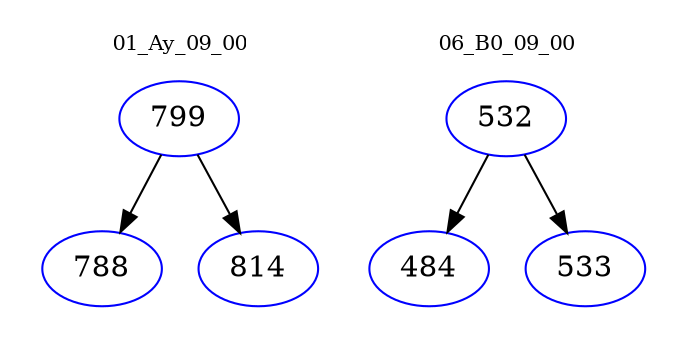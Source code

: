 digraph{
subgraph cluster_0 {
color = white
label = "01_Ay_09_00";
fontsize=10;
T0_799 [label="799", color="blue"]
T0_799 -> T0_788 [color="black"]
T0_788 [label="788", color="blue"]
T0_799 -> T0_814 [color="black"]
T0_814 [label="814", color="blue"]
}
subgraph cluster_1 {
color = white
label = "06_B0_09_00";
fontsize=10;
T1_532 [label="532", color="blue"]
T1_532 -> T1_484 [color="black"]
T1_484 [label="484", color="blue"]
T1_532 -> T1_533 [color="black"]
T1_533 [label="533", color="blue"]
}
}
